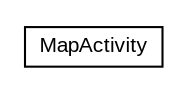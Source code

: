 #!/usr/local/bin/dot
#
# Class diagram 
# Generated by UMLGraph version R5_6-24-gf6e263 (http://www.umlgraph.org/)
#

digraph G {
	edge [fontname="arial",fontsize=10,labelfontname="arial",labelfontsize=10];
	node [fontname="arial",fontsize=10,shape=plaintext];
	nodesep=0.25;
	ranksep=0.5;
	// org.osmdroid.sample.MapActivity
	c37443 [label=<<table title="org.osmdroid.sample.MapActivity" border="0" cellborder="1" cellspacing="0" cellpadding="2" port="p" href="./MapActivity.html">
		<tr><td><table border="0" cellspacing="0" cellpadding="1">
<tr><td align="center" balign="center"> MapActivity </td></tr>
		</table></td></tr>
		</table>>, URL="./MapActivity.html", fontname="arial", fontcolor="black", fontsize=10.0];
}

